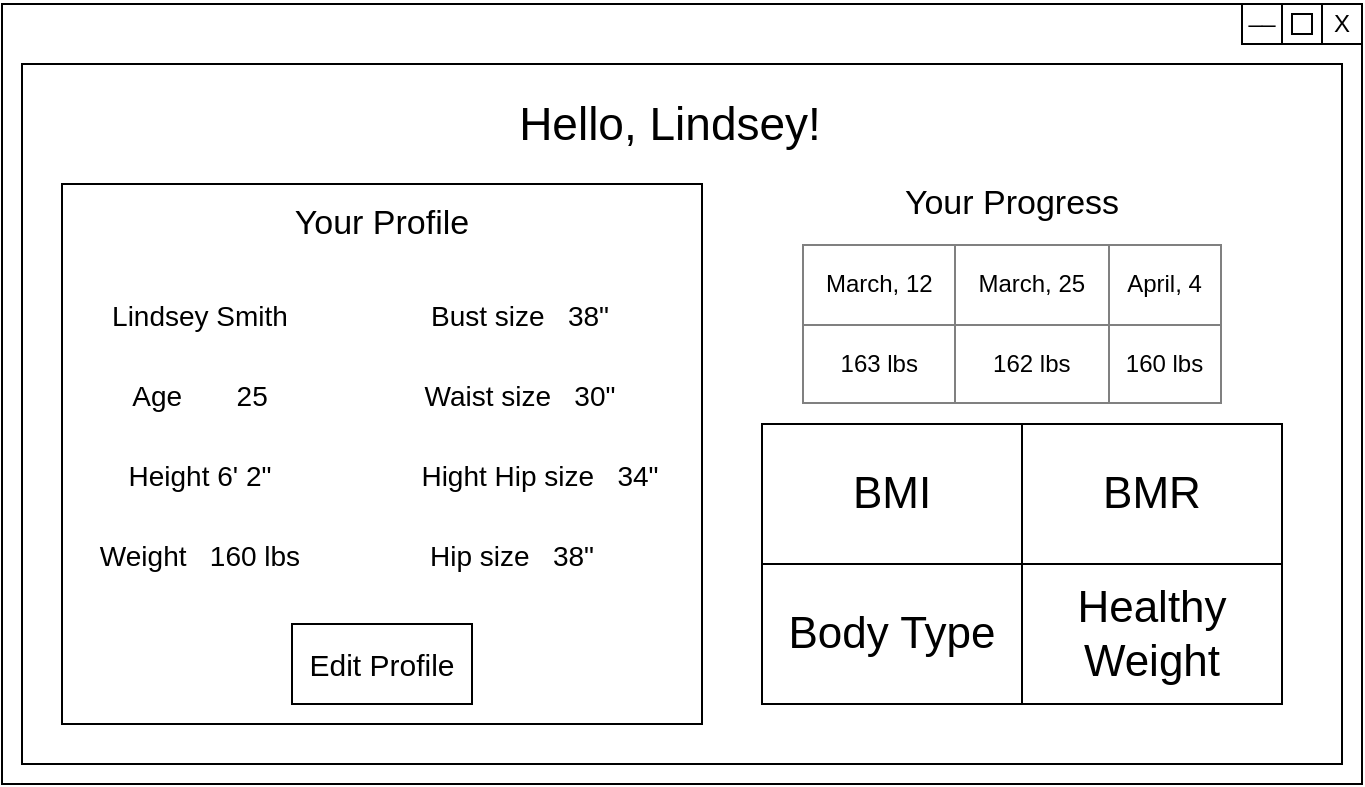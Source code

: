<mxfile version="12.9.6" type="github">
  <diagram id="9UC1ZBUf9r_J20Ng0Syh" name="Page-1">
    <mxGraphModel dx="868" dy="450" grid="1" gridSize="10" guides="1" tooltips="1" connect="1" arrows="1" fold="1" page="1" pageScale="1" pageWidth="827" pageHeight="1169" math="0" shadow="0">
      <root>
        <mxCell id="0" />
        <mxCell id="1" parent="0" />
        <mxCell id="mh5o7TWo_xymcsIFWV8s-2" value="" style="rounded=0;whiteSpace=wrap;html=1;" parent="1" vertex="1">
          <mxGeometry x="80" y="50" width="680" height="390" as="geometry" />
        </mxCell>
        <mxCell id="mh5o7TWo_xymcsIFWV8s-3" value="" style="rounded=0;whiteSpace=wrap;html=1;" parent="1" vertex="1">
          <mxGeometry x="700" y="50" width="60" height="20" as="geometry" />
        </mxCell>
        <mxCell id="mh5o7TWo_xymcsIFWV8s-5" value="" style="whiteSpace=wrap;html=1;aspect=fixed;" parent="1" vertex="1">
          <mxGeometry x="720" y="50" width="20" height="20" as="geometry" />
        </mxCell>
        <mxCell id="mh5o7TWo_xymcsIFWV8s-6" value="" style="whiteSpace=wrap;html=1;aspect=fixed;" parent="1" vertex="1">
          <mxGeometry x="740" y="50" width="20" height="20" as="geometry" />
        </mxCell>
        <mxCell id="mh5o7TWo_xymcsIFWV8s-10" value="" style="whiteSpace=wrap;html=1;aspect=fixed;" parent="1" vertex="1">
          <mxGeometry x="725" y="55" width="10" height="10" as="geometry" />
        </mxCell>
        <mxCell id="mh5o7TWo_xymcsIFWV8s-14" value="X" style="text;html=1;strokeColor=none;fillColor=none;align=center;verticalAlign=middle;whiteSpace=wrap;rounded=0;" parent="1" vertex="1">
          <mxGeometry x="740" y="50" width="20" height="20" as="geometry" />
        </mxCell>
        <mxCell id="mh5o7TWo_xymcsIFWV8s-15" value="__" style="text;html=1;strokeColor=none;fillColor=none;align=center;verticalAlign=middle;whiteSpace=wrap;rounded=0;" parent="1" vertex="1">
          <mxGeometry x="700" y="50" width="20" height="10" as="geometry" />
        </mxCell>
        <mxCell id="mh5o7TWo_xymcsIFWV8s-16" value="" style="rounded=0;whiteSpace=wrap;html=1;" parent="1" vertex="1">
          <mxGeometry x="90" y="80" width="660" height="350" as="geometry" />
        </mxCell>
        <mxCell id="mh5o7TWo_xymcsIFWV8s-17" value="&lt;div&gt;Hello,&amp;nbsp;Lindsey!&lt;/div&gt;" style="text;html=1;strokeColor=none;fillColor=none;align=center;verticalAlign=middle;whiteSpace=wrap;rounded=0;fontSize=23;" parent="1" vertex="1">
          <mxGeometry x="234" y="80" width="360" height="60" as="geometry" />
        </mxCell>
        <mxCell id="aTJzjZ4bMfpqLngNovGI-1" value="&lt;font style=&quot;font-size: 22px&quot;&gt;BMI&lt;/font&gt;" style="rounded=0;whiteSpace=wrap;html=1;" parent="1" vertex="1">
          <mxGeometry x="460" y="260" width="130" height="70" as="geometry" />
        </mxCell>
        <mxCell id="aTJzjZ4bMfpqLngNovGI-2" value="" style="rounded=0;whiteSpace=wrap;html=1;" parent="1" vertex="1">
          <mxGeometry x="110" y="140" width="320" height="270" as="geometry" />
        </mxCell>
        <mxCell id="aTJzjZ4bMfpqLngNovGI-3" value="&lt;font style=&quot;font-size: 14px&quot;&gt;Lindsey Smith&lt;/font&gt;" style="text;html=1;strokeColor=none;fillColor=none;align=center;verticalAlign=middle;whiteSpace=wrap;rounded=0;fontSize=16;" parent="1" vertex="1">
          <mxGeometry x="124" y="190" width="110" height="30" as="geometry" />
        </mxCell>
        <mxCell id="aTJzjZ4bMfpqLngNovGI-4" value="&lt;font style=&quot;font-size: 17px&quot;&gt;Your Profile&lt;/font&gt;" style="text;html=1;strokeColor=none;fillColor=none;align=center;verticalAlign=middle;whiteSpace=wrap;rounded=0;fontSize=16;" parent="1" vertex="1">
          <mxGeometry x="205" y="140" width="130" height="40" as="geometry" />
        </mxCell>
        <mxCell id="aTJzjZ4bMfpqLngNovGI-5" value="&lt;font style=&quot;font-size: 14px&quot;&gt;Age&amp;nbsp; &amp;nbsp; &amp;nbsp; &amp;nbsp;25&lt;/font&gt;" style="text;html=1;strokeColor=none;fillColor=none;align=center;verticalAlign=middle;whiteSpace=wrap;rounded=0;fontSize=16;" parent="1" vertex="1">
          <mxGeometry x="124" y="230" width="110" height="30" as="geometry" />
        </mxCell>
        <mxCell id="aTJzjZ4bMfpqLngNovGI-6" value="&lt;font style=&quot;font-size: 14px&quot;&gt;Height 6&#39; 2&quot;&lt;/font&gt;" style="text;html=1;strokeColor=none;fillColor=none;align=center;verticalAlign=middle;whiteSpace=wrap;rounded=0;fontSize=16;" parent="1" vertex="1">
          <mxGeometry x="124" y="270" width="110" height="30" as="geometry" />
        </mxCell>
        <mxCell id="aTJzjZ4bMfpqLngNovGI-9" value="&lt;font style=&quot;font-size: 14px&quot;&gt;Weight&amp;nbsp; &amp;nbsp;160 lbs&lt;/font&gt;" style="text;html=1;strokeColor=none;fillColor=none;align=center;verticalAlign=middle;whiteSpace=wrap;rounded=0;fontSize=16;" parent="1" vertex="1">
          <mxGeometry x="124" y="310" width="110" height="30" as="geometry" />
        </mxCell>
        <mxCell id="aTJzjZ4bMfpqLngNovGI-10" value="&lt;font style=&quot;font-size: 14px&quot;&gt;Bust size&amp;nbsp; &amp;nbsp;38&quot;&lt;/font&gt;" style="text;html=1;strokeColor=none;fillColor=none;align=center;verticalAlign=middle;whiteSpace=wrap;rounded=0;fontSize=16;" parent="1" vertex="1">
          <mxGeometry x="284" y="190" width="110" height="30" as="geometry" />
        </mxCell>
        <mxCell id="aTJzjZ4bMfpqLngNovGI-11" value="&lt;font style=&quot;font-size: 14px&quot;&gt;Waist size&amp;nbsp; &amp;nbsp;30&quot;&lt;/font&gt;" style="text;html=1;strokeColor=none;fillColor=none;align=center;verticalAlign=middle;whiteSpace=wrap;rounded=0;fontSize=16;" parent="1" vertex="1">
          <mxGeometry x="284" y="230" width="110" height="30" as="geometry" />
        </mxCell>
        <mxCell id="aTJzjZ4bMfpqLngNovGI-12" value="&lt;font style=&quot;font-size: 14px&quot;&gt;Hight Hip size&amp;nbsp; &amp;nbsp;34&quot;&lt;/font&gt;" style="text;html=1;strokeColor=none;fillColor=none;align=center;verticalAlign=middle;whiteSpace=wrap;rounded=0;fontSize=16;" parent="1" vertex="1">
          <mxGeometry x="284" y="270" width="130" height="30" as="geometry" />
        </mxCell>
        <mxCell id="aTJzjZ4bMfpqLngNovGI-13" value="&lt;font style=&quot;font-size: 14px&quot;&gt;Hip size&amp;nbsp; &amp;nbsp;38&quot;&lt;/font&gt;" style="text;html=1;strokeColor=none;fillColor=none;align=center;verticalAlign=middle;whiteSpace=wrap;rounded=0;fontSize=16;" parent="1" vertex="1">
          <mxGeometry x="280" y="310" width="110" height="30" as="geometry" />
        </mxCell>
        <mxCell id="aTJzjZ4bMfpqLngNovGI-14" value="&lt;font style=&quot;font-size: 15px&quot;&gt;Edit Profile&lt;/font&gt;" style="rounded=0;whiteSpace=wrap;html=1;fontSize=16;" parent="1" vertex="1">
          <mxGeometry x="225" y="360" width="90" height="40" as="geometry" />
        </mxCell>
        <mxCell id="aTJzjZ4bMfpqLngNovGI-15" value="&lt;span style=&quot;font-size: 22px ; white-space: normal&quot;&gt;BMR&lt;/span&gt;" style="rounded=0;whiteSpace=wrap;html=1;" parent="1" vertex="1">
          <mxGeometry x="590" y="260" width="130" height="70" as="geometry" />
        </mxCell>
        <mxCell id="aTJzjZ4bMfpqLngNovGI-16" value="&lt;span style=&quot;font-size: 22px&quot;&gt;Body Type&lt;/span&gt;" style="rounded=0;whiteSpace=wrap;html=1;" parent="1" vertex="1">
          <mxGeometry x="460" y="330" width="130" height="70" as="geometry" />
        </mxCell>
        <mxCell id="aTJzjZ4bMfpqLngNovGI-17" value="&lt;span style=&quot;font-size: 22px ; white-space: normal&quot;&gt;Healthy Weight&lt;/span&gt;" style="rounded=0;whiteSpace=wrap;html=1;" parent="1" vertex="1">
          <mxGeometry x="590" y="330" width="130" height="70" as="geometry" />
        </mxCell>
        <mxCell id="n_9amcI_4czIJv3pOWff-1" value="&lt;table border=&quot;1&quot; width=&quot;100%&quot; style=&quot;width: 100% ; height: 100% ; border-collapse: collapse&quot;&gt;&lt;tbody&gt;&lt;tr&gt;&lt;td align=&quot;center&quot;&gt;March, 12&lt;/td&gt;&lt;td align=&quot;center&quot;&gt;March, 25&lt;/td&gt;&lt;td align=&quot;center&quot;&gt;April, 4&lt;/td&gt;&lt;/tr&gt;&lt;tr&gt;&lt;td align=&quot;center&quot;&gt;163 lbs&lt;/td&gt;&lt;td align=&quot;center&quot;&gt;162 lbs&lt;/td&gt;&lt;td align=&quot;center&quot;&gt;160 lbs&lt;/td&gt;&lt;/tr&gt;&lt;/tbody&gt;&lt;/table&gt;" style="text;html=1;strokeColor=none;fillColor=none;overflow=fill;" vertex="1" parent="1">
          <mxGeometry x="480" y="170" width="210" height="80" as="geometry" />
        </mxCell>
        <mxCell id="n_9amcI_4czIJv3pOWff-2" value="&lt;font style=&quot;font-size: 17px&quot;&gt;Your Progress&lt;/font&gt;" style="text;html=1;strokeColor=none;fillColor=none;align=center;verticalAlign=middle;whiteSpace=wrap;rounded=0;fontSize=16;" vertex="1" parent="1">
          <mxGeometry x="520" y="130" width="130" height="40" as="geometry" />
        </mxCell>
      </root>
    </mxGraphModel>
  </diagram>
</mxfile>
